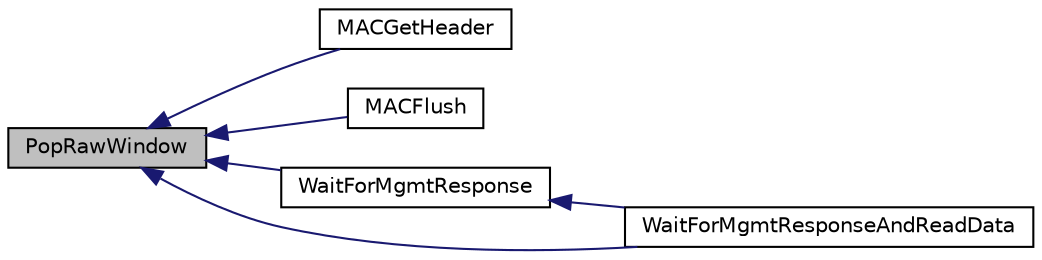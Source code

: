 digraph "PopRawWindow"
{
  edge [fontname="Helvetica",fontsize="10",labelfontname="Helvetica",labelfontsize="10"];
  node [fontname="Helvetica",fontsize="10",shape=record];
  rankdir="LR";
  Node1 [label="PopRawWindow",height=0.2,width=0.4,color="black", fillcolor="grey75", style="filled", fontcolor="black"];
  Node1 -> Node2 [dir="back",color="midnightblue",fontsize="10",style="solid"];
  Node2 [label="MACGetHeader",height=0.2,width=0.4,color="black", fillcolor="white", style="filled",URL="$_w_f_mac_8c.html#a18cabbf973ecec4ba5b67dc2c729b753"];
  Node1 -> Node3 [dir="back",color="midnightblue",fontsize="10",style="solid"];
  Node3 [label="MACFlush",height=0.2,width=0.4,color="black", fillcolor="white", style="filled",URL="$_w_f_mac_8c.html#a38dc2cc8c71b2f6bfe51ea8db2acc67c"];
  Node1 -> Node4 [dir="back",color="midnightblue",fontsize="10",style="solid"];
  Node4 [label="WaitForMgmtResponse",height=0.2,width=0.4,color="black", fillcolor="white", style="filled",URL="$_w_f_mgmt_msg_8c.html#a55e056cb81b89b6d74963951bcfdf5ae"];
  Node4 -> Node5 [dir="back",color="midnightblue",fontsize="10",style="solid"];
  Node5 [label="WaitForMgmtResponseAndReadData",height=0.2,width=0.4,color="black", fillcolor="white", style="filled",URL="$_w_f_mgmt_msg_8c.html#ae72046bc4f3b88d6c6357af96164fa3b"];
  Node1 -> Node5 [dir="back",color="midnightblue",fontsize="10",style="solid"];
}
